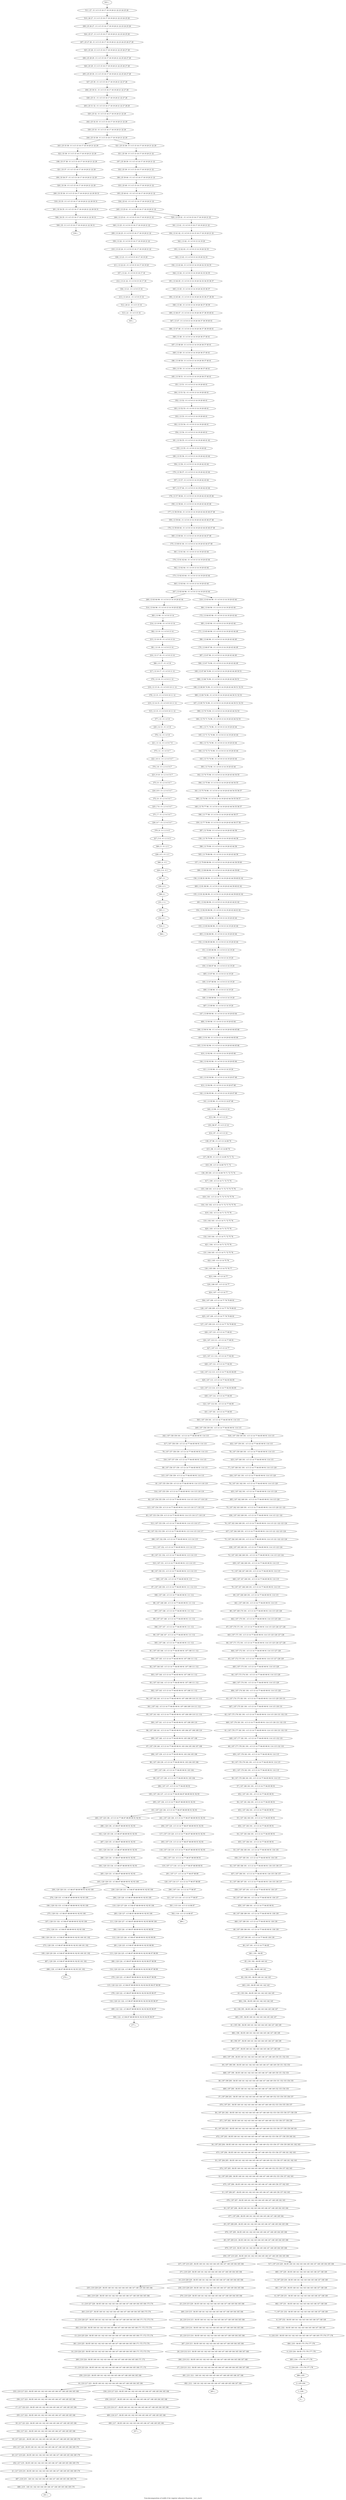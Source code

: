 digraph G {
graph [label="Tree-decomposition of width 4 for register allocator (function _test_start)"]
0[label="0 | : "];
1[label="1 | 236 : "];
2[label="2 | 235 236 : "];
3[label="3 | 234 235 : 175 176 177 178 "];
4[label="4 | 233 234 : 84 85 175 176 177 178 "];
5[label="5 | 232 233 : 84 85 140 141 142 143 144 145 146 147 148 149 175 176 177 178 "];
6[label="6 | 197 232 : 84 85 140 141 142 143 144 145 146 147 148 149 "];
7[label="7 | 197 231 232 : 84 85 140 141 142 143 144 145 146 147 148 149 "];
8[label="8 | 197 230 231 : 84 85 140 141 142 143 144 145 146 147 148 149 "];
9[label="9 | 197 229 230 : 84 85 140 141 142 143 144 145 146 147 148 149 "];
10[label="10 | 210 228 229 : 84 85 140 141 142 143 144 145 146 147 148 149 164 165 166 "];
11[label="11 | 210 227 228 : 84 85 140 141 142 143 144 145 146 147 148 149 164 165 166 173 174 "];
12[label="12 | 210 226 227 : 84 85 140 141 142 143 144 145 146 147 148 149 164 165 166 171 172 173 174 "];
13[label="13 | 210 225 226 : 84 85 140 141 142 143 144 145 146 147 148 149 164 165 166 171 172 173 174 "];
14[label="14 | 210 224 225 : 84 85 140 141 142 143 144 145 146 147 148 149 164 165 166 171 172 173 174 "];
15[label="15 | 210 223 224 : 84 85 140 141 142 143 144 145 146 147 148 149 164 165 166 171 172 "];
16[label="16 | 210 217 223 : 84 85 140 141 142 143 144 145 146 147 148 149 164 165 166 "];
17[label="17 | 217 222 223 : 84 85 140 141 142 143 144 145 146 147 148 149 165 166 "];
18[label="18 | 217 221 222 : 84 85 140 141 142 143 144 145 146 147 148 149 165 166 "];
19[label="19 | 217 220 221 : 84 85 140 141 142 143 144 145 146 147 148 149 165 166 169 170 "];
20[label="20 | 217 219 220 : 84 85 140 141 142 143 144 145 146 147 148 149 165 166 169 170 "];
21[label="21 | 217 218 219 : 84 85 140 141 142 143 144 145 146 147 148 149 165 166 169 170 "];
22[label="22 | 210 216 217 : 84 85 140 141 142 143 144 145 146 147 148 149 164 165 166 "];
23[label="23 | 210 215 229 : 84 85 140 141 142 143 144 145 146 147 148 149 164 165 166 "];
24[label="24 | 210 214 215 : 84 85 140 141 142 143 144 145 146 147 148 149 164 165 166 "];
25[label="25 | 210 213 214 : 84 85 140 141 142 143 144 145 146 147 148 149 164 165 166 "];
26[label="26 | 210 212 213 : 84 85 140 141 142 143 144 145 146 147 148 149 164 165 166 167 168 "];
27[label="27 | 210 211 212 : 84 85 140 141 142 143 144 145 146 147 148 149 164 165 166 167 168 "];
28[label="28 | 197 209 210 : 84 85 140 141 142 143 144 145 146 147 148 149 164 165 166 "];
29[label="29 | 197 208 209 : 84 85 140 141 142 143 144 145 146 147 148 149 164 165 166 "];
30[label="30 | 197 207 208 : 84 85 140 141 142 143 144 145 146 147 148 149 162 163 164 "];
31[label="31 | 197 206 207 : 84 85 140 141 142 143 144 145 146 147 148 149 156 157 162 163 "];
32[label="32 | 197 205 206 : 84 85 140 141 142 143 144 145 146 147 148 149 152 153 156 157 162 163 "];
33[label="33 | 197 204 205 : 84 85 140 141 142 143 144 145 146 147 148 149 152 153 156 157 160 161 162 163 "];
34[label="34 | 197 203 204 : 84 85 140 141 142 143 144 145 146 147 148 149 152 153 156 157 158 159 160 161 162 163 "];
35[label="35 | 197 202 203 : 84 85 140 141 142 143 144 145 146 147 148 149 152 153 156 157 158 159 160 161 "];
36[label="36 | 197 201 202 : 84 85 140 141 142 143 144 145 146 147 148 149 152 153 154 155 156 157 158 159 "];
37[label="37 | 197 200 201 : 84 85 140 141 142 143 144 145 146 147 148 149 152 153 154 155 156 157 "];
38[label="38 | 197 199 200 : 84 85 140 141 142 143 144 145 146 147 148 149 150 151 152 153 154 155 "];
39[label="39 | 197 198 199 : 84 85 140 141 142 143 144 145 146 147 148 149 150 151 152 153 "];
40[label="40 | 196 197 : 84 85 140 141 142 143 144 145 146 147 148 149 "];
41[label="41 | 195 196 : 84 85 140 141 142 143 144 145 146 147 148 149 "];
42[label="42 | 194 195 : 84 85 140 141 142 143 144 145 146 147 "];
43[label="43 | 193 194 : 84 85 140 141 142 143 144 145 "];
44[label="44 | 192 193 : 84 85 140 141 142 143 "];
45[label="45 | 191 192 : 84 85 140 141 "];
46[label="46 | 107 191 : 4 5 13 14 77 84 85 "];
47[label="47 | 107 190 191 : 4 5 13 14 77 84 85 138 139 "];
48[label="48 | 107 189 190 191 : 4 5 13 14 77 84 85 90 91 138 139 "];
49[label="49 | 107 188 189 191 : 4 5 13 14 77 84 85 90 91 138 139 "];
50[label="50 | 107 187 188 191 : 4 5 13 14 77 84 85 90 91 136 137 "];
51[label="51 | 107 186 187 191 : 4 5 13 14 77 84 85 90 91 134 135 136 137 "];
52[label="52 | 107 185 186 191 : 4 5 13 14 77 84 85 90 91 134 135 136 137 "];
53[label="53 | 107 184 185 191 : 4 5 13 14 77 84 85 90 91 134 135 "];
54[label="54 | 107 183 184 191 : 4 5 13 14 77 84 85 90 91 "];
55[label="55 | 107 182 183 191 : 4 5 13 14 77 84 85 90 91 "];
56[label="56 | 107 181 182 191 : 4 5 13 14 77 84 85 90 91 "];
57[label="57 | 107 180 181 191 : 4 5 13 14 77 84 85 90 91 "];
58[label="58 | 107 179 180 181 191 : 4 5 13 14 77 84 85 90 91 114 115 "];
59[label="59 | 107 178 179 181 191 : 4 5 13 14 77 84 85 90 91 114 115 "];
60[label="60 | 107 177 178 181 191 : 4 5 13 14 77 84 85 90 91 114 115 132 133 "];
61[label="61 | 107 176 177 181 191 : 4 5 13 14 77 84 85 90 91 114 115 130 131 132 133 "];
62[label="62 | 107 175 176 181 191 : 4 5 13 14 77 84 85 90 91 114 115 130 131 132 133 "];
63[label="63 | 107 174 175 181 191 : 4 5 13 14 77 84 85 90 91 114 115 129 130 131 "];
64[label="64 | 107 173 174 191 : 4 5 13 14 77 84 85 90 91 114 115 129 "];
65[label="65 | 107 172 173 191 : 4 5 13 14 77 84 85 90 91 114 115 127 128 129 "];
66[label="66 | 107 171 172 191 : 4 5 13 14 77 84 85 90 91 114 115 125 126 127 128 "];
67[label="67 | 107 170 171 191 : 4 5 13 14 77 84 85 90 91 114 115 125 126 127 128 "];
68[label="68 | 107 169 170 191 : 4 5 13 14 77 84 85 90 91 114 115 125 126 "];
69[label="69 | 107 168 169 191 : 4 5 13 14 77 84 85 90 91 114 115 "];
70[label="70 | 107 167 168 169 191 : 4 5 13 14 77 84 85 90 91 114 115 "];
71[label="71 | 107 166 167 169 191 : 4 5 13 14 77 84 85 90 91 114 115 "];
72[label="72 | 107 165 166 169 191 : 4 5 13 14 77 84 85 90 91 114 115 123 124 "];
73[label="73 | 107 164 165 169 191 : 4 5 13 14 77 84 85 90 91 114 115 121 122 123 124 "];
74[label="74 | 107 163 164 169 191 : 4 5 13 14 77 84 85 90 91 114 115 121 122 123 124 "];
75[label="75 | 107 162 163 169 191 : 4 5 13 14 77 84 85 90 91 114 115 120 121 122 "];
76[label="76 | 107 161 162 191 : 4 5 13 14 77 84 85 90 91 114 115 120 "];
77[label="77 | 107 160 161 191 : 4 5 13 14 77 84 85 90 91 114 115 120 "];
78[label="78 | 107 159 160 191 : 4 5 13 14 77 84 85 90 91 114 115 "];
79[label="79 | 107 157 158 159 : 4 5 13 14 77 84 85 90 91 114 115 "];
80[label="80 | 107 156 157 159 : 4 5 13 14 77 84 85 90 91 114 115 "];
81[label="81 | 107 155 156 159 : 4 5 13 14 77 84 85 90 91 114 115 118 119 "];
82[label="82 | 107 154 155 159 : 4 5 13 14 77 84 85 90 91 114 115 116 117 118 119 "];
83[label="83 | 107 153 154 159 : 4 5 13 14 77 84 85 90 91 114 115 116 117 118 119 "];
84[label="84 | 107 152 153 159 : 4 5 13 14 77 84 85 90 91 113 114 115 116 117 "];
85[label="85 | 107 151 152 : 4 5 13 14 77 84 85 90 91 113 114 115 "];
86[label="86 | 107 150 151 : 4 5 13 14 77 84 85 90 91 113 114 115 "];
87[label="87 | 107 149 150 : 4 5 13 14 77 84 85 90 91 111 112 113 "];
88[label="88 | 107 148 149 : 4 5 13 14 77 84 85 90 91 111 112 "];
89[label="89 | 107 147 148 : 4 5 13 14 77 84 85 90 91 111 112 "];
90[label="90 | 107 146 147 : 4 5 13 14 77 84 85 90 91 111 112 "];
91[label="91 | 107 145 146 : 4 5 13 14 77 84 85 90 91 107 108 111 112 "];
92[label="92 | 107 144 145 : 4 5 13 14 77 84 85 90 91 107 108 111 112 "];
93[label="93 | 107 143 144 : 4 5 13 14 77 84 85 90 91 107 108 111 112 "];
94[label="94 | 107 142 143 : 4 5 13 14 77 84 85 90 91 107 108 109 110 111 112 "];
95[label="95 | 107 141 142 : 4 5 13 14 77 84 85 90 91 107 108 109 110 111 112 "];
96[label="96 | 107 140 141 : 4 5 13 14 77 84 85 90 91 105 106 107 108 109 110 "];
97[label="97 | 107 139 140 : 4 5 13 14 77 84 85 90 91 103 104 105 106 107 108 "];
98[label="98 | 107 138 139 : 4 5 13 14 77 84 85 90 91 103 104 105 106 "];
99[label="99 | 107 137 138 : 4 5 13 14 77 84 85 90 91 103 104 "];
100[label="100 | 107 136 137 : 4 5 13 14 77 84 85 86 87 88 89 90 91 92 93 "];
101[label="101 | 107 120 136 : 4 5 13 14 77 86 87 88 89 90 91 92 93 "];
102[label="102 | 120 135 136 : 4 5 86 87 88 89 90 91 92 93 "];
103[label="103 | 120 134 135 : 4 5 86 87 88 89 90 91 92 93 "];
104[label="104 | 120 133 134 : 4 5 86 87 88 89 90 91 92 93 "];
105[label="105 | 120 128 133 : 4 5 86 87 88 89 90 91 92 93 100 "];
106[label="106 | 128 132 133 : 4 5 86 87 88 89 90 91 92 93 100 "];
107[label="107 | 128 131 132 : 4 5 86 87 88 89 90 91 92 93 100 "];
108[label="108 | 128 130 131 : 4 5 86 87 88 89 90 91 92 93 100 101 102 "];
109[label="109 | 128 129 130 : 4 5 86 87 88 89 90 91 92 93 100 101 102 "];
110[label="110 | 120 127 128 : 4 5 86 87 88 89 90 91 92 93 100 "];
111[label="111 | 120 126 127 : 4 5 86 87 88 89 90 91 92 93 98 99 100 "];
112[label="112 | 120 125 126 : 4 5 86 87 88 89 90 91 92 93 98 99 "];
113[label="113 | 120 124 125 : 4 5 86 87 88 89 90 91 92 93 96 97 98 99 "];
114[label="114 | 120 123 124 : 4 5 86 87 88 89 90 91 92 93 96 97 98 99 "];
115[label="115 | 120 122 123 : 4 5 86 87 88 89 90 91 92 93 94 95 96 97 98 99 "];
116[label="116 | 120 121 122 : 4 5 86 87 88 89 90 91 92 93 94 95 96 97 "];
117[label="117 | 107 119 120 : 4 5 13 14 77 86 87 88 89 90 91 92 93 "];
118[label="118 | 107 118 119 : 4 5 13 14 77 86 87 88 89 90 91 92 93 "];
119[label="119 | 107 117 118 : 4 5 13 14 77 86 87 88 89 90 91 "];
120[label="120 | 107 116 117 : 4 5 13 14 77 86 87 88 89 "];
121[label="121 | 107 115 116 : 4 5 13 14 77 86 87 "];
122[label="122 | 107 114 191 : 4 5 13 14 77 84 85 "];
123[label="123 | 107 113 114 : 4 5 13 14 77 82 83 84 85 "];
124[label="124 | 107 112 113 : 4 5 13 14 77 82 83 84 85 "];
125[label="125 | 107 111 112 : 4 5 13 14 77 82 83 "];
126[label="126 | 107 110 111 : 4 5 13 14 77 80 81 "];
127[label="127 | 107 109 110 : 4 5 13 14 77 78 79 80 81 "];
128[label="128 | 107 108 109 : 4 5 13 14 77 78 79 80 81 "];
129[label="129 | 106 107 : 4 5 13 14 77 "];
130[label="130 | 105 106 : 4 5 13 14 75 76 77 "];
131[label="131 | 104 105 : 4 5 13 14 71 72 75 76 "];
132[label="132 | 103 104 : 4 5 13 14 71 72 75 76 "];
133[label="133 | 102 103 : 4 5 13 14 71 72 75 76 "];
134[label="134 | 101 102 : 4 5 13 14 71 72 73 74 75 76 "];
135[label="135 | 100 101 : 4 5 13 14 71 72 73 74 75 76 "];
136[label="136 | 99 100 : 4 5 13 14 69 70 71 72 73 74 "];
137[label="137 | 98 99 : 0 1 4 5 13 14 69 70 71 72 "];
138[label="138 | 97 98 : 0 1 4 5 13 14 69 70 "];
139[label="139 | 96 97 : 0 1 4 5 13 14 "];
140[label="140 | 13 96 : 0 1 4 5 8 13 14 "];
141[label="141 | 13 95 96 : 0 1 4 5 8 13 14 67 68 "];
142[label="142 | 13 94 95 96 : 0 1 4 5 8 13 14 19 20 67 68 "];
143[label="143 | 13 93 94 96 : 0 1 4 5 8 13 14 19 20 67 68 "];
144[label="144 | 13 92 93 96 : 0 1 4 5 8 13 14 19 20 65 66 "];
145[label="145 | 13 91 92 96 : 0 1 4 5 8 13 14 19 20 63 64 65 66 "];
146[label="146 | 13 90 91 96 : 0 1 4 5 8 13 14 19 20 63 64 65 66 "];
147[label="147 | 13 89 90 96 : 0 1 4 5 8 13 14 19 20 63 64 "];
148[label="148 | 13 88 89 96 : 0 1 4 5 8 13 14 19 20 "];
149[label="149 | 13 87 88 96 : 0 1 4 5 8 13 14 19 20 "];
150[label="150 | 13 86 87 96 : 0 1 4 5 8 13 14 19 20 "];
151[label="151 | 13 85 86 96 : 0 1 4 5 8 13 14 19 20 "];
152[label="152 | 13 84 85 86 96 : 0 1 4 5 8 13 14 19 20 43 44 "];
153[label="153 | 13 83 84 86 96 : 0 1 4 5 8 13 14 19 20 43 44 "];
154[label="154 | 13 82 83 86 96 : 0 1 4 5 8 13 14 19 20 43 44 61 62 "];
155[label="155 | 13 81 82 86 96 : 0 1 4 5 8 13 14 19 20 43 44 59 60 61 62 "];
156[label="156 | 13 80 81 86 96 : 0 1 4 5 8 13 14 19 20 43 44 59 60 61 62 "];
157[label="157 | 13 79 80 86 96 : 0 1 4 5 8 13 14 19 20 43 44 58 59 60 "];
158[label="158 | 13 78 79 96 : 0 1 4 5 8 13 14 19 20 43 44 58 "];
159[label="159 | 13 77 78 96 : 0 1 4 5 8 13 14 19 20 43 44 56 57 58 "];
160[label="160 | 13 76 77 96 : 0 1 4 5 8 13 14 19 20 43 44 54 55 56 57 "];
161[label="161 | 13 75 76 96 : 0 1 4 5 8 13 14 19 20 43 44 54 55 56 57 "];
162[label="162 | 13 74 75 96 : 0 1 4 5 8 13 14 19 20 43 44 54 55 "];
163[label="163 | 13 73 74 96 : 0 1 4 5 8 13 14 19 20 43 44 "];
164[label="164 | 13 72 73 74 96 : 0 1 4 5 8 13 14 19 20 43 44 "];
165[label="165 | 13 71 72 74 96 : 0 1 4 5 8 13 14 19 20 43 44 "];
166[label="166 | 13 70 71 74 96 : 0 1 4 5 8 13 14 19 20 43 44 52 53 "];
167[label="167 | 13 69 70 74 96 : 0 1 4 5 8 13 14 19 20 43 44 50 51 52 53 "];
168[label="168 | 13 68 69 74 96 : 0 1 4 5 8 13 14 19 20 43 44 50 51 52 53 "];
169[label="169 | 13 67 68 74 96 : 0 1 4 5 8 13 14 19 20 43 44 49 50 51 "];
170[label="170 | 13 66 67 96 : 0 1 4 5 8 13 14 19 20 43 44 49 "];
171[label="171 | 13 65 66 96 : 0 1 4 5 8 13 14 19 20 43 44 49 "];
172[label="172 | 13 64 65 96 : 0 1 4 5 8 13 14 19 20 43 44 "];
173[label="173 | 13 62 63 64 : 0 1 4 5 8 13 14 19 20 43 44 "];
174[label="174 | 13 61 62 64 : 0 1 4 5 8 13 14 19 20 43 44 "];
175[label="175 | 13 60 61 64 : 0 1 4 5 8 13 14 19 20 43 44 47 48 "];
176[label="176 | 13 59 60 64 : 0 1 4 5 8 13 14 19 20 43 44 45 46 47 48 "];
177[label="177 | 13 58 59 64 : 0 1 4 5 8 13 14 19 20 43 44 45 46 47 48 "];
178[label="178 | 13 57 58 64 : 0 1 4 5 8 13 14 19 20 42 43 44 45 46 "];
179[label="179 | 13 56 57 : 0 1 4 5 8 13 14 19 20 42 43 44 "];
180[label="180 | 13 55 56 : 0 1 4 5 8 13 14 19 20 42 43 44 "];
181[label="181 | 13 54 55 : 0 1 4 5 8 13 14 19 20 40 41 42 "];
182[label="182 | 13 53 54 : 0 1 4 5 8 13 14 19 20 40 41 "];
183[label="183 | 13 52 53 : 0 1 4 5 8 13 14 19 20 40 41 "];
184[label="184 | 13 51 52 : 0 1 4 5 8 13 14 19 20 40 41 "];
185[label="185 | 13 50 51 : 0 1 4 5 8 13 14 19 20 36 37 40 41 "];
186[label="186 | 13 49 50 : 0 1 4 5 8 13 14 19 20 36 37 40 41 "];
187[label="187 | 13 48 49 : 0 1 4 5 8 13 14 19 20 36 37 40 41 "];
188[label="188 | 13 47 48 : 0 1 4 5 8 13 14 19 20 36 37 38 39 40 41 "];
189[label="189 | 13 46 47 : 0 1 4 5 8 13 14 19 20 36 37 38 39 40 41 "];
190[label="190 | 13 45 46 : 0 1 4 5 8 13 14 19 20 34 35 36 37 38 39 "];
191[label="191 | 13 44 45 : 0 1 4 5 8 13 14 19 20 32 33 34 35 36 37 "];
192[label="192 | 13 43 44 : 0 1 4 5 8 13 14 19 20 32 33 34 35 "];
193[label="193 | 13 42 43 : 0 1 4 5 8 13 14 19 20 32 33 "];
194[label="194 | 13 41 42 : 0 1 4 5 8 13 14 15 16 17 18 19 20 21 22 "];
195[label="195 | 25 40 41 : 0 1 4 5 15 16 17 18 19 20 21 22 "];
196[label="196 | 25 39 40 : 0 1 4 5 15 16 17 18 19 20 21 22 "];
197[label="197 | 25 38 39 : 0 1 4 5 15 16 17 18 19 20 21 22 "];
198[label="198 | 33 37 38 : 0 1 4 5 15 16 17 18 19 20 21 22 29 "];
199[label="199 | 33 36 37 : 0 1 4 5 15 16 17 18 19 20 21 22 29 "];
200[label="200 | 33 35 36 : 0 1 4 5 15 16 17 18 19 20 21 22 29 30 31 "];
201[label="201 | 33 34 35 : 0 1 4 5 15 16 17 18 19 20 21 22 29 30 31 "];
202[label="202 | 25 32 33 : 0 1 4 5 15 16 17 18 19 20 21 22 29 "];
203[label="203 | 25 31 32 : 0 1 4 5 15 16 17 18 19 20 21 22 27 28 29 "];
204[label="204 | 25 30 31 : 0 1 4 5 15 16 17 18 19 20 21 22 27 28 "];
205[label="205 | 25 29 30 : 0 1 4 5 15 16 17 18 19 20 21 22 25 26 27 28 "];
206[label="206 | 25 28 29 : 0 1 4 5 15 16 17 18 19 20 21 22 25 26 27 28 "];
207[label="207 | 25 27 28 : 0 1 4 5 15 16 17 18 19 20 21 22 23 24 25 26 27 28 "];
208[label="208 | 25 26 27 : 0 1 4 5 15 16 17 18 19 20 21 22 23 24 25 26 "];
209[label="209 | 13 24 25 : 0 1 4 5 8 15 16 17 18 19 20 21 22 "];
210[label="210 | 13 23 24 : 0 1 4 5 8 15 16 17 18 19 20 21 22 "];
211[label="211 | 13 22 23 : 0 1 4 5 8 15 16 17 18 19 20 "];
212[label="212 | 13 21 22 : 0 1 4 5 8 15 16 17 18 "];
213[label="213 | 13 20 21 : 0 1 4 5 8 15 16 "];
214[label="214 | 13 19 96 : 0 1 4 5 8 13 14 "];
215[label="215 | 13 18 19 : 0 1 4 5 8 13 14 "];
216[label="216 | 13 17 18 : 0 1 4 5 8 13 14 "];
217[label="217 | 13 16 17 : 0 1 4 5 8 11 12 "];
218[label="218 | 13 15 16 : 0 1 4 5 8 9 10 11 12 "];
219[label="219 | 13 14 15 : 0 1 4 5 8 9 10 11 12 "];
220[label="220 | 12 13 : 0 1 4 5 8 "];
221[label="221 | 11 12 : 0 1 4 5 6 7 8 "];
222[label="222 | 10 11 : 0 1 2 3 4 5 6 7 "];
223[label="223 | 9 10 : 0 1 2 3 4 5 6 7 "];
224[label="224 | 8 9 : 0 1 2 3 4 5 6 7 "];
225[label="225 | 7 8 : 0 1 2 3 4 5 6 7 "];
226[label="226 | 6 7 : 0 1 2 3 4 5 6 7 "];
227[label="227 | 5 6 : 0 1 2 3 4 5 "];
228[label="228 | 4 5 : 0 1 2 3 "];
229[label="229 | 3 4 : 0 1 "];
230[label="230 | 2 3 : "];
231[label="231 | 1 2 : "];
232[label="232 | 0 1 : "];
233[label="233 | 210 217 223 : 84 85 140 141 142 143 144 145 146 147 148 149 164 165 166 "];
234[label="234 | 210 217 223 : 84 85 140 141 142 143 144 145 146 147 148 149 164 165 166 "];
235[label="235 | 210 228 229 : 84 85 140 141 142 143 144 145 146 147 148 149 164 165 166 "];
236[label="236 | 210 228 229 : 84 85 140 141 142 143 144 145 146 147 148 149 164 165 166 "];
237[label="237 | 197 210 229 : 84 85 140 141 142 143 144 145 146 147 148 149 164 165 166 "];
238[label="238 | 120 128 133 : 4 5 86 87 88 89 90 91 92 93 100 "];
239[label="239 | 120 128 133 : 4 5 86 87 88 89 90 91 92 93 100 "];
240[label="240 | 107 120 136 : 4 5 13 14 77 86 87 88 89 90 91 92 93 "];
241[label="241 | 107 120 136 : 4 5 13 14 77 86 87 88 89 90 91 92 93 "];
242[label="242 | 107 158 159 191 : 4 5 13 14 77 84 85 90 91 114 115 "];
243[label="243 | 25 33 38 : 0 1 4 5 15 16 17 18 19 20 21 22 29 "];
244[label="244 | 25 33 38 : 0 1 4 5 15 16 17 18 19 20 21 22 29 "];
245[label="245 | 13 25 41 : 0 1 4 5 8 15 16 17 18 19 20 21 22 "];
246[label="246 | 13 25 41 : 0 1 4 5 8 15 16 17 18 19 20 21 22 "];
247[label="247 | 13 63 64 96 : 0 1 4 5 8 13 14 19 20 43 44 "];
248[label="248 | 13 63 64 96 : 0 1 4 5 8 13 14 19 20 43 44 "];
249[label="249 | 107 158 159 191 : 4 5 13 14 77 84 85 90 91 114 115 "];
250[label="250 | 197 210 229 : 84 85 140 141 142 143 144 145 146 147 148 149 164 165 166 "];
251[label="251 | : "];
252[label="252 | 217 219 : 84 85 140 141 142 143 144 145 146 147 148 149 165 166 169 170 "];
253[label="253 | 217 220 : 84 85 140 141 142 143 144 145 146 147 148 149 165 166 169 170 "];
254[label="254 | 217 221 : 84 85 140 141 142 143 144 145 146 147 148 149 165 166 "];
255[label="255 | 217 222 : 84 85 140 141 142 143 144 145 146 147 148 149 165 166 "];
256[label="256 | 217 223 : 84 85 140 141 142 143 144 145 146 147 148 149 165 166 "];
257[label="257 | : "];
258[label="258 | 210 217 : 84 85 140 141 142 143 144 145 146 147 148 149 164 165 166 "];
259[label="259 | 210 223 : 84 85 140 141 142 143 144 145 146 147 148 149 164 165 166 "];
260[label="260 | 210 224 : 84 85 140 141 142 143 144 145 146 147 148 149 164 165 166 171 172 "];
261[label="261 | 210 225 : 84 85 140 141 142 143 144 145 146 147 148 149 164 165 166 171 172 173 174 "];
262[label="262 | 210 226 : 84 85 140 141 142 143 144 145 146 147 148 149 164 165 166 171 172 173 174 "];
263[label="263 | 210 227 : 84 85 140 141 142 143 144 145 146 147 148 149 164 165 166 173 174 "];
264[label="264 | 210 228 : 84 85 140 141 142 143 144 145 146 147 148 149 164 165 166 "];
265[label="265 | : "];
266[label="266 | 210 212 : 84 85 140 141 142 143 144 145 146 147 148 149 164 165 166 167 168 "];
267[label="267 | 210 213 : 84 85 140 141 142 143 144 145 146 147 148 149 164 165 166 "];
268[label="268 | 210 214 : 84 85 140 141 142 143 144 145 146 147 148 149 164 165 166 "];
269[label="269 | 210 215 : 84 85 140 141 142 143 144 145 146 147 148 149 164 165 166 "];
270[label="270 | 210 229 : 84 85 140 141 142 143 144 145 146 147 148 149 164 165 166 "];
271[label="271 | 210 229 : 84 85 140 141 142 143 144 145 146 147 148 149 164 165 166 "];
272[label="272 | : "];
273[label="273 | 128 130 : 4 5 86 87 88 89 90 91 92 93 100 101 102 "];
274[label="274 | 128 131 : 4 5 86 87 88 89 90 91 92 93 100 "];
275[label="275 | 128 132 : 4 5 86 87 88 89 90 91 92 93 100 "];
276[label="276 | 128 133 : 4 5 86 87 88 89 90 91 92 93 100 "];
277[label="277 | : "];
278[label="278 | 120 122 : 4 5 86 87 88 89 90 91 92 93 94 95 96 97 "];
279[label="279 | 120 123 : 4 5 86 87 88 89 90 91 92 93 96 97 98 99 "];
280[label="280 | 120 124 : 4 5 86 87 88 89 90 91 92 93 96 97 98 99 "];
281[label="281 | 120 125 : 4 5 86 87 88 89 90 91 92 93 98 99 "];
282[label="282 | 120 126 : 4 5 86 87 88 89 90 91 92 93 98 99 "];
283[label="283 | 120 127 : 4 5 86 87 88 89 90 91 92 93 100 "];
284[label="284 | 120 128 : 4 5 86 87 88 89 90 91 92 93 100 "];
285[label="285 | 120 133 : 4 5 86 87 88 89 90 91 92 93 "];
286[label="286 | 120 134 : 4 5 86 87 88 89 90 91 92 93 "];
287[label="287 | 120 135 : 4 5 86 87 88 89 90 91 92 93 "];
288[label="288 | 120 136 : 4 5 86 87 88 89 90 91 92 93 "];
289[label="289 | : "];
290[label="290 | 107 116 : 4 5 13 14 77 86 87 "];
291[label="291 | 107 117 : 4 5 13 14 77 86 87 88 89 "];
292[label="292 | 107 118 : 4 5 13 14 77 86 87 88 89 90 91 "];
293[label="293 | 107 119 : 4 5 13 14 77 86 87 88 89 90 91 92 93 "];
294[label="294 | 107 120 : 4 5 13 14 77 86 87 88 89 90 91 92 93 "];
295[label="295 | 107 136 : 4 5 13 14 77 86 87 88 89 90 91 92 93 "];
296[label="296 | 107 137 : 4 5 13 14 77 84 85 90 91 "];
297[label="297 | 107 138 : 4 5 13 14 77 84 85 90 91 103 104 "];
298[label="298 | 107 139 : 4 5 13 14 77 84 85 90 91 103 104 105 106 "];
299[label="299 | 107 140 : 4 5 13 14 77 84 85 90 91 105 106 107 108 "];
300[label="300 | 107 141 : 4 5 13 14 77 84 85 90 91 107 108 109 110 "];
301[label="301 | 107 142 : 4 5 13 14 77 84 85 90 91 107 108 109 110 111 112 "];
302[label="302 | 107 143 : 4 5 13 14 77 84 85 90 91 107 108 111 112 "];
303[label="303 | 107 144 : 4 5 13 14 77 84 85 90 91 107 108 111 112 "];
304[label="304 | 107 145 : 4 5 13 14 77 84 85 90 91 107 108 111 112 "];
305[label="305 | 107 146 : 4 5 13 14 77 84 85 90 91 111 112 "];
306[label="306 | 107 147 : 4 5 13 14 77 84 85 90 91 111 112 "];
307[label="307 | 107 148 : 4 5 13 14 77 84 85 90 91 111 112 "];
308[label="308 | 107 149 : 4 5 13 14 77 84 85 90 91 111 112 "];
309[label="309 | 107 150 : 4 5 13 14 77 84 85 90 91 113 "];
310[label="310 | 107 151 : 4 5 13 14 77 84 85 90 91 113 114 115 "];
311[label="311 | 107 152 : 4 5 13 14 77 84 85 90 91 113 114 115 "];
312[label="312 | 107 153 159 : 4 5 13 14 77 84 85 90 91 114 115 116 117 "];
313[label="313 | 107 154 159 : 4 5 13 14 77 84 85 90 91 114 115 116 117 118 119 "];
314[label="314 | 107 155 159 : 4 5 13 14 77 84 85 90 91 114 115 118 119 "];
315[label="315 | 107 156 159 : 4 5 13 14 77 84 85 90 91 114 115 "];
316[label="316 | 107 157 159 : 4 5 13 14 77 84 85 90 91 114 115 "];
317[label="317 | 107 158 159 : 4 5 13 14 77 84 85 90 91 114 115 "];
318[label="318 | : "];
319[label="319 | 33 35 : 0 1 4 5 15 16 17 18 19 20 21 22 29 30 31 "];
320[label="320 | 33 36 : 0 1 4 5 15 16 17 18 19 20 21 22 29 "];
321[label="321 | 33 37 : 0 1 4 5 15 16 17 18 19 20 21 22 29 "];
322[label="322 | 33 38 : 0 1 4 5 15 16 17 18 19 20 21 22 29 "];
323[label="323 | : "];
324[label="324 | 25 27 : 0 1 4 5 15 16 17 18 19 20 21 22 23 24 25 26 "];
325[label="325 | 25 28 : 0 1 4 5 15 16 17 18 19 20 21 22 25 26 27 28 "];
326[label="326 | 25 29 : 0 1 4 5 15 16 17 18 19 20 21 22 25 26 27 28 "];
327[label="327 | 25 30 : 0 1 4 5 15 16 17 18 19 20 21 22 27 28 "];
328[label="328 | 25 31 : 0 1 4 5 15 16 17 18 19 20 21 22 27 28 "];
329[label="329 | 25 32 : 0 1 4 5 15 16 17 18 19 20 21 22 29 "];
330[label="330 | 25 33 : 0 1 4 5 15 16 17 18 19 20 21 22 29 "];
331[label="331 | 25 38 : 0 1 4 5 15 16 17 18 19 20 21 22 "];
332[label="332 | 25 39 : 0 1 4 5 15 16 17 18 19 20 21 22 "];
333[label="333 | 25 40 : 0 1 4 5 15 16 17 18 19 20 21 22 "];
334[label="334 | 25 41 : 0 1 4 5 15 16 17 18 19 20 21 22 "];
335[label="335 | : "];
336[label="336 | 13 21 : 0 1 4 5 8 15 16 "];
337[label="337 | 13 22 : 0 1 4 5 8 15 16 17 18 "];
338[label="338 | 13 23 : 0 1 4 5 8 15 16 17 18 19 20 "];
339[label="339 | 13 24 : 0 1 4 5 8 15 16 17 18 19 20 21 22 "];
340[label="340 | 13 25 : 0 1 4 5 8 15 16 17 18 19 20 21 22 "];
341[label="341 | 13 41 : 0 1 4 5 8 15 16 17 18 19 20 21 22 "];
342[label="342 | 13 42 : 0 1 4 5 8 13 14 19 20 "];
343[label="343 | 13 43 : 0 1 4 5 8 13 14 19 20 32 33 "];
344[label="344 | 13 44 : 0 1 4 5 8 13 14 19 20 32 33 34 35 "];
345[label="345 | 13 45 : 0 1 4 5 8 13 14 19 20 34 35 36 37 "];
346[label="346 | 13 46 : 0 1 4 5 8 13 14 19 20 36 37 38 39 "];
347[label="347 | 13 47 : 0 1 4 5 8 13 14 19 20 36 37 38 39 40 41 "];
348[label="348 | 13 48 : 0 1 4 5 8 13 14 19 20 36 37 40 41 "];
349[label="349 | 13 49 : 0 1 4 5 8 13 14 19 20 36 37 40 41 "];
350[label="350 | 13 50 : 0 1 4 5 8 13 14 19 20 36 37 40 41 "];
351[label="351 | 13 51 : 0 1 4 5 8 13 14 19 20 40 41 "];
352[label="352 | 13 52 : 0 1 4 5 8 13 14 19 20 40 41 "];
353[label="353 | 13 53 : 0 1 4 5 8 13 14 19 20 40 41 "];
354[label="354 | 13 54 : 0 1 4 5 8 13 14 19 20 40 41 "];
355[label="355 | 13 55 : 0 1 4 5 8 13 14 19 20 42 "];
356[label="356 | 13 56 : 0 1 4 5 8 13 14 19 20 42 43 44 "];
357[label="357 | 13 57 : 0 1 4 5 8 13 14 19 20 42 43 44 "];
358[label="358 | 13 58 64 : 0 1 4 5 8 13 14 19 20 43 44 45 46 "];
359[label="359 | 13 59 64 : 0 1 4 5 8 13 14 19 20 43 44 45 46 47 48 "];
360[label="360 | 13 60 64 : 0 1 4 5 8 13 14 19 20 43 44 47 48 "];
361[label="361 | 13 61 64 : 0 1 4 5 8 13 14 19 20 43 44 "];
362[label="362 | 13 62 64 : 0 1 4 5 8 13 14 19 20 43 44 "];
363[label="363 | 13 63 64 : 0 1 4 5 8 13 14 19 20 43 44 "];
364[label="364 | : "];
365[label="365 | 1 : "];
366[label="366 | 2 : "];
367[label="367 | 3 : "];
368[label="368 | 4 : 0 1 "];
369[label="369 | 5 : 0 1 2 3 "];
370[label="370 | 6 : 0 1 2 3 4 5 "];
371[label="371 | 7 : 0 1 2 3 4 5 6 7 "];
372[label="372 | 8 : 0 1 2 3 4 5 6 7 "];
373[label="373 | 9 : 0 1 2 3 4 5 6 7 "];
374[label="374 | 10 : 0 1 2 3 4 5 6 7 "];
375[label="375 | 11 : 0 1 4 5 6 7 "];
376[label="376 | 12 : 0 1 4 5 8 "];
377[label="377 | 13 : 0 1 4 5 8 "];
378[label="378 | 13 15 : 0 1 4 5 8 9 10 11 12 "];
379[label="379 | 13 16 : 0 1 4 5 8 11 12 "];
380[label="380 | 13 17 : 0 1 4 5 8 "];
381[label="381 | 13 18 : 0 1 4 5 8 13 14 "];
382[label="382 | 13 19 : 0 1 4 5 8 13 14 "];
383[label="383 | 13 96 : 0 1 4 5 8 13 14 "];
384[label="384 | 13 64 96 : 0 1 4 5 8 13 14 19 20 43 44 "];
385[label="385 | 13 65 96 : 0 1 4 5 8 13 14 19 20 43 44 "];
386[label="386 | 13 66 96 : 0 1 4 5 8 13 14 19 20 43 44 49 "];
387[label="387 | 13 67 96 : 0 1 4 5 8 13 14 19 20 43 44 49 "];
388[label="388 | 13 68 74 96 : 0 1 4 5 8 13 14 19 20 43 44 50 51 "];
389[label="389 | 13 69 74 96 : 0 1 4 5 8 13 14 19 20 43 44 50 51 52 53 "];
390[label="390 | 13 70 74 96 : 0 1 4 5 8 13 14 19 20 43 44 52 53 "];
391[label="391 | 13 71 74 96 : 0 1 4 5 8 13 14 19 20 43 44 "];
392[label="392 | 13 72 74 96 : 0 1 4 5 8 13 14 19 20 43 44 "];
393[label="393 | 13 74 96 : 0 1 4 5 8 13 14 19 20 43 44 "];
394[label="394 | 13 75 96 : 0 1 4 5 8 13 14 19 20 43 44 54 55 "];
395[label="395 | 13 76 96 : 0 1 4 5 8 13 14 19 20 43 44 54 55 56 57 "];
396[label="396 | 13 77 96 : 0 1 4 5 8 13 14 19 20 43 44 56 57 "];
397[label="397 | 13 78 96 : 0 1 4 5 8 13 14 19 20 43 44 58 "];
398[label="398 | 13 79 96 : 0 1 4 5 8 13 14 19 20 43 44 58 "];
399[label="399 | 13 80 86 96 : 0 1 4 5 8 13 14 19 20 43 44 59 60 "];
400[label="400 | 13 81 86 96 : 0 1 4 5 8 13 14 19 20 43 44 59 60 61 62 "];
401[label="401 | 13 82 86 96 : 0 1 4 5 8 13 14 19 20 43 44 61 62 "];
402[label="402 | 13 83 86 96 : 0 1 4 5 8 13 14 19 20 43 44 "];
403[label="403 | 13 84 86 96 : 0 1 4 5 8 13 14 19 20 43 44 "];
404[label="404 | 13 86 96 : 0 1 4 5 8 13 14 19 20 "];
405[label="405 | 13 87 96 : 0 1 4 5 8 13 14 19 20 "];
406[label="406 | 13 88 96 : 0 1 4 5 8 13 14 19 20 "];
407[label="407 | 13 89 96 : 0 1 4 5 8 13 14 19 20 "];
408[label="408 | 13 90 96 : 0 1 4 5 8 13 14 19 20 63 64 "];
409[label="409 | 13 91 96 : 0 1 4 5 8 13 14 19 20 63 64 65 66 "];
410[label="410 | 13 92 96 : 0 1 4 5 8 13 14 19 20 65 66 "];
411[label="411 | 13 93 96 : 0 1 4 5 8 13 14 19 20 "];
412[label="412 | 13 94 96 : 0 1 4 5 8 13 14 19 20 67 68 "];
413[label="413 | 96 : 0 1 4 5 13 14 "];
414[label="414 | 97 : 0 1 4 5 13 14 "];
415[label="415 | 98 : 0 1 4 5 13 14 69 70 "];
416[label="416 | 99 : 4 5 13 14 69 70 71 72 "];
417[label="417 | 100 : 4 5 13 14 71 72 73 74 "];
418[label="418 | 101 : 4 5 13 14 71 72 73 74 75 76 "];
419[label="419 | 102 : 4 5 13 14 71 72 75 76 "];
420[label="420 | 103 : 4 5 13 14 71 72 75 76 "];
421[label="421 | 104 : 4 5 13 14 71 72 75 76 "];
422[label="422 | 105 : 4 5 13 14 75 76 "];
423[label="423 | 106 : 4 5 13 14 77 "];
424[label="424 | 107 : 4 5 13 14 77 "];
425[label="425 | 107 109 : 4 5 13 14 77 78 79 80 81 "];
426[label="426 | 107 110 : 4 5 13 14 77 80 81 "];
427[label="427 | 107 111 : 4 5 13 14 77 "];
428[label="428 | 107 112 : 4 5 13 14 77 82 83 "];
429[label="429 | 107 113 : 4 5 13 14 77 82 83 84 85 "];
430[label="430 | 107 114 : 4 5 13 14 77 84 85 "];
431[label="431 | 107 191 : 4 5 13 14 77 84 85 "];
432[label="432 | 107 159 191 : 4 5 13 14 77 84 85 90 91 114 115 "];
433[label="433 | 107 160 191 : 4 5 13 14 77 84 85 90 91 114 115 "];
434[label="434 | 107 161 191 : 4 5 13 14 77 84 85 90 91 114 115 120 "];
435[label="435 | 107 162 191 : 4 5 13 14 77 84 85 90 91 114 115 120 "];
436[label="436 | 107 163 169 191 : 4 5 13 14 77 84 85 90 91 114 115 121 122 "];
437[label="437 | 107 164 169 191 : 4 5 13 14 77 84 85 90 91 114 115 121 122 123 124 "];
438[label="438 | 107 165 169 191 : 4 5 13 14 77 84 85 90 91 114 115 123 124 "];
439[label="439 | 107 166 169 191 : 4 5 13 14 77 84 85 90 91 114 115 "];
440[label="440 | 107 167 169 191 : 4 5 13 14 77 84 85 90 91 114 115 "];
441[label="441 | 107 169 191 : 4 5 13 14 77 84 85 90 91 114 115 "];
442[label="442 | 107 170 191 : 4 5 13 14 77 84 85 90 91 114 115 125 126 "];
443[label="443 | 107 171 191 : 4 5 13 14 77 84 85 90 91 114 115 125 126 127 128 "];
444[label="444 | 107 172 191 : 4 5 13 14 77 84 85 90 91 114 115 127 128 "];
445[label="445 | 107 173 191 : 4 5 13 14 77 84 85 90 91 114 115 129 "];
446[label="446 | 107 174 191 : 4 5 13 14 77 84 85 90 91 114 115 129 "];
447[label="447 | 107 175 181 191 : 4 5 13 14 77 84 85 90 91 114 115 130 131 "];
448[label="448 | 107 176 181 191 : 4 5 13 14 77 84 85 90 91 114 115 130 131 132 133 "];
449[label="449 | 107 177 181 191 : 4 5 13 14 77 84 85 90 91 114 115 132 133 "];
450[label="450 | 107 178 181 191 : 4 5 13 14 77 84 85 90 91 114 115 "];
451[label="451 | 107 179 181 191 : 4 5 13 14 77 84 85 90 91 114 115 "];
452[label="452 | 107 181 191 : 4 5 13 14 77 84 85 90 91 "];
453[label="453 | 107 182 191 : 4 5 13 14 77 84 85 90 91 "];
454[label="454 | 107 183 191 : 4 5 13 14 77 84 85 90 91 "];
455[label="455 | 107 184 191 : 4 5 13 14 77 84 85 90 91 "];
456[label="456 | 107 185 191 : 4 5 13 14 77 84 85 90 91 134 135 "];
457[label="457 | 107 186 191 : 4 5 13 14 77 84 85 90 91 134 135 136 137 "];
458[label="458 | 107 187 191 : 4 5 13 14 77 84 85 90 91 136 137 "];
459[label="459 | 107 188 191 : 4 5 13 14 77 84 85 90 91 "];
460[label="460 | 107 189 191 : 4 5 13 14 77 84 85 90 91 138 139 "];
461[label="461 | 191 : 84 85 "];
462[label="462 | 192 : 84 85 140 141 "];
463[label="463 | 193 : 84 85 140 141 142 143 "];
464[label="464 | 194 : 84 85 140 141 142 143 144 145 "];
465[label="465 | 195 : 84 85 140 141 142 143 144 145 146 147 "];
466[label="466 | 196 : 84 85 140 141 142 143 144 145 146 147 148 149 "];
467[label="467 | 197 : 84 85 140 141 142 143 144 145 146 147 148 149 "];
468[label="468 | 197 199 : 84 85 140 141 142 143 144 145 146 147 148 149 150 151 152 153 "];
469[label="469 | 197 200 : 84 85 140 141 142 143 144 145 146 147 148 149 152 153 154 155 "];
470[label="470 | 197 201 : 84 85 140 141 142 143 144 145 146 147 148 149 152 153 154 155 156 157 "];
471[label="471 | 197 202 : 84 85 140 141 142 143 144 145 146 147 148 149 152 153 156 157 158 159 "];
472[label="472 | 197 203 : 84 85 140 141 142 143 144 145 146 147 148 149 152 153 156 157 158 159 160 161 "];
473[label="473 | 197 204 : 84 85 140 141 142 143 144 145 146 147 148 149 152 153 156 157 160 161 162 163 "];
474[label="474 | 197 205 : 84 85 140 141 142 143 144 145 146 147 148 149 152 153 156 157 162 163 "];
475[label="475 | 197 206 : 84 85 140 141 142 143 144 145 146 147 148 149 156 157 162 163 "];
476[label="476 | 197 207 : 84 85 140 141 142 143 144 145 146 147 148 149 162 163 "];
477[label="477 | 197 208 : 84 85 140 141 142 143 144 145 146 147 148 149 164 "];
478[label="478 | 197 209 : 84 85 140 141 142 143 144 145 146 147 148 149 164 165 166 "];
479[label="479 | 197 210 : 84 85 140 141 142 143 144 145 146 147 148 149 164 165 166 "];
480[label="480 | 197 229 : 84 85 140 141 142 143 144 145 146 147 148 149 "];
481[label="481 | 197 230 : 84 85 140 141 142 143 144 145 146 147 148 149 "];
482[label="482 | 197 231 : 84 85 140 141 142 143 144 145 146 147 148 149 "];
483[label="483 | 232 : 84 85 140 141 142 143 144 145 146 147 148 149 "];
484[label="484 | 233 : 84 85 175 176 177 178 "];
485[label="485 | 234 : 175 176 177 178 "];
486[label="486 | 235 : "];
487[label="487 | 218 219 : 140 141 142 143 144 145 146 147 148 149 165 166 169 170 "];
488[label="488 | 219 : 140 141 142 143 144 145 146 147 148 149 165 166 169 170 "];
489[label="489 | 216 217 : 84 85 140 141 142 143 144 145 146 147 148 149 165 166 "];
490[label="490 | 217 : 84 85 140 141 142 143 144 145 146 147 148 149 165 166 "];
491[label="491 | 211 212 : 140 141 142 143 144 145 146 147 148 149 165 166 167 168 "];
492[label="492 | 212 : 140 141 142 143 144 145 146 147 148 149 165 166 167 168 "];
493[label="493 | 197 199 : 84 85 140 141 142 143 144 145 146 147 148 149 150 151 152 153 "];
494[label="494 | 107 174 181 191 : 4 5 13 14 77 84 85 90 91 114 115 129 "];
495[label="495 | 107 162 169 191 : 4 5 13 14 77 84 85 90 91 114 115 120 "];
496[label="496 | 107 152 159 : 4 5 13 14 77 84 85 90 91 113 114 115 "];
497[label="497 | 129 130 : 4 5 86 87 88 89 90 91 92 93 101 102 "];
498[label="498 | 130 : 4 5 86 87 88 89 90 91 92 93 101 102 "];
499[label="499 | 121 122 : 4 5 86 87 88 89 90 91 92 93 94 95 96 97 "];
500[label="500 | 122 : 4 5 86 87 88 89 90 91 92 93 94 95 96 97 "];
501[label="501 | 115 116 : 4 5 13 14 86 87 "];
502[label="502 | 116 : 4 5 13 14 86 87 "];
503[label="503 | 107 159 191 : 4 5 13 14 77 84 85 90 91 114 115 "];
504[label="504 | 107 109 : 4 5 13 14 77 78 79 80 81 "];
505[label="505 | 13 79 86 96 : 0 1 4 5 8 13 14 19 20 43 44 58 "];
506[label="506 | 13 67 74 96 : 0 1 4 5 8 13 14 19 20 43 44 49 "];
507[label="507 | 13 57 64 : 0 1 4 5 8 13 14 19 20 42 43 44 "];
508[label="508 | 34 35 : 0 1 4 5 15 16 17 18 19 20 21 22 30 31 "];
509[label="509 | 35 : 0 1 4 5 15 16 17 18 19 20 21 22 30 31 "];
510[label="510 | 26 27 : 0 1 4 5 15 16 17 18 19 20 21 22 23 24 25 26 "];
511[label="511 | 27 : 0 1 4 5 15 16 17 18 19 20 21 22 23 24 25 26 "];
512[label="512 | 20 21 : 0 1 4 5 15 16 "];
513[label="513 | 21 : 0 1 4 5 15 16 "];
514[label="514 | 13 64 96 : 0 1 4 5 8 13 14 19 20 43 44 "];
515[label="515 | 13 15 : 0 1 4 5 8 9 10 11 12 "];
516[label="516 | 1 : "];
517[label="517 | 197 210 229 : 84 85 140 141 142 143 144 145 146 147 148 149 164 165 166 "];
518[label="518 | 107 158 159 191 : 4 5 13 14 77 84 85 90 91 114 115 "];
519[label="519 | 13 63 64 96 : 0 1 4 5 8 13 14 19 20 43 44 "];
520[label="520 | 13 25 41 : 0 1 4 5 8 15 16 17 18 19 20 21 22 "];
521[label="521 | 25 33 38 : 0 1 4 5 15 16 17 18 19 20 21 22 29 "];
16->233 ;
16->234 ;
10->235 ;
10->236 ;
105->238 ;
105->239 ;
101->240 ;
101->241 ;
252->21 ;
20->252 ;
253->20 ;
19->253 ;
254->19 ;
18->254 ;
255->18 ;
17->255 ;
256->17 ;
233->256 ;
258->22 ;
234->258 ;
259->16 ;
15->259 ;
260->15 ;
14->260 ;
261->14 ;
13->261 ;
262->13 ;
12->262 ;
263->12 ;
11->263 ;
264->11 ;
235->264 ;
266->27 ;
26->266 ;
267->26 ;
25->267 ;
268->25 ;
24->268 ;
269->24 ;
23->269 ;
270->23 ;
236->270 ;
271->10 ;
237->271 ;
273->109 ;
108->273 ;
274->108 ;
107->274 ;
275->107 ;
106->275 ;
276->106 ;
238->276 ;
278->116 ;
115->278 ;
279->115 ;
114->279 ;
280->114 ;
113->280 ;
281->113 ;
112->281 ;
282->112 ;
111->282 ;
283->111 ;
110->283 ;
284->110 ;
239->284 ;
285->105 ;
104->285 ;
286->104 ;
103->286 ;
287->103 ;
102->287 ;
288->102 ;
240->288 ;
290->121 ;
120->290 ;
291->120 ;
119->291 ;
292->119 ;
118->292 ;
293->118 ;
117->293 ;
294->117 ;
241->294 ;
295->101 ;
100->295 ;
296->100 ;
99->296 ;
297->99 ;
98->297 ;
298->98 ;
97->298 ;
299->97 ;
96->299 ;
300->96 ;
95->300 ;
301->95 ;
94->301 ;
302->94 ;
93->302 ;
303->93 ;
92->303 ;
304->92 ;
91->304 ;
305->91 ;
90->305 ;
306->90 ;
89->306 ;
307->89 ;
88->307 ;
308->88 ;
87->308 ;
309->87 ;
86->309 ;
310->86 ;
85->310 ;
311->85 ;
312->84 ;
83->312 ;
313->83 ;
82->313 ;
314->82 ;
81->314 ;
315->81 ;
80->315 ;
316->80 ;
79->316 ;
317->79 ;
242->317 ;
319->201 ;
200->319 ;
320->200 ;
199->320 ;
321->199 ;
198->321 ;
322->198 ;
243->322 ;
336->213 ;
212->336 ;
337->212 ;
211->337 ;
338->211 ;
210->338 ;
339->210 ;
209->339 ;
340->209 ;
246->340 ;
365->232 ;
231->365 ;
366->231 ;
230->366 ;
367->230 ;
229->367 ;
368->229 ;
228->368 ;
369->228 ;
227->369 ;
370->227 ;
226->370 ;
371->226 ;
225->371 ;
372->225 ;
224->372 ;
373->224 ;
223->373 ;
374->223 ;
222->374 ;
375->222 ;
221->375 ;
376->221 ;
220->376 ;
377->220 ;
378->219 ;
218->378 ;
379->218 ;
217->379 ;
380->217 ;
216->380 ;
381->216 ;
215->381 ;
382->215 ;
214->382 ;
383->214 ;
21->487 ;
488->251 ;
487->488 ;
22->489 ;
490->257 ;
489->490 ;
27->491 ;
492->265 ;
491->492 ;
496->311 ;
84->496 ;
109->497 ;
498->272 ;
497->498 ;
116->499 ;
500->277 ;
499->500 ;
121->501 ;
502->289 ;
501->502 ;
201->508 ;
509->318 ;
508->509 ;
213->512 ;
513->335 ;
512->513 ;
514->383 ;
248->514 ;
515->377 ;
219->515 ;
516->364 ;
232->516 ;
323->511 ;
511->510 ;
510->208 ;
208->324 ;
324->207 ;
207->325 ;
325->206 ;
206->326 ;
326->205 ;
205->327 ;
327->204 ;
204->328 ;
328->203 ;
203->329 ;
329->202 ;
202->330 ;
330->244 ;
331->197 ;
197->332 ;
332->196 ;
196->333 ;
333->195 ;
195->334 ;
334->245 ;
341->194 ;
194->342 ;
342->193 ;
193->343 ;
343->192 ;
192->344 ;
344->191 ;
191->345 ;
345->190 ;
190->346 ;
346->189 ;
189->347 ;
347->188 ;
188->348 ;
348->187 ;
187->349 ;
349->186 ;
186->350 ;
350->185 ;
185->351 ;
351->184 ;
184->352 ;
352->183 ;
183->353 ;
353->182 ;
182->354 ;
354->181 ;
181->355 ;
355->180 ;
180->356 ;
356->179 ;
179->357 ;
357->507 ;
507->178 ;
178->358 ;
358->177 ;
177->359 ;
359->176 ;
176->360 ;
360->175 ;
175->361 ;
361->174 ;
174->362 ;
362->173 ;
173->363 ;
363->247 ;
384->172 ;
172->385 ;
385->171 ;
171->386 ;
386->170 ;
170->387 ;
387->506 ;
506->169 ;
169->388 ;
388->168 ;
168->389 ;
389->167 ;
167->390 ;
390->166 ;
166->391 ;
391->165 ;
165->392 ;
392->164 ;
164->163 ;
163->393 ;
393->162 ;
162->394 ;
394->161 ;
161->395 ;
395->160 ;
160->396 ;
396->159 ;
159->397 ;
397->158 ;
158->398 ;
398->505 ;
505->157 ;
157->399 ;
399->156 ;
156->400 ;
400->155 ;
155->401 ;
401->154 ;
154->402 ;
402->153 ;
153->403 ;
403->152 ;
152->151 ;
151->404 ;
404->150 ;
150->405 ;
405->149 ;
149->406 ;
406->148 ;
148->407 ;
407->147 ;
147->408 ;
408->146 ;
146->409 ;
409->145 ;
145->410 ;
410->144 ;
144->411 ;
411->143 ;
143->412 ;
412->142 ;
142->141 ;
141->140 ;
140->413 ;
413->139 ;
139->414 ;
414->138 ;
138->415 ;
415->137 ;
137->416 ;
416->136 ;
136->417 ;
417->135 ;
135->418 ;
418->134 ;
134->419 ;
419->133 ;
133->420 ;
420->132 ;
132->421 ;
421->131 ;
131->422 ;
422->130 ;
130->423 ;
423->129 ;
129->424 ;
424->504 ;
504->128 ;
128->425 ;
425->127 ;
127->426 ;
426->126 ;
126->427 ;
427->125 ;
125->428 ;
428->124 ;
124->429 ;
429->123 ;
123->430 ;
430->122 ;
122->431 ;
431->503 ;
503->249 ;
432->78 ;
78->433 ;
433->77 ;
77->434 ;
434->76 ;
76->435 ;
435->495 ;
495->75 ;
75->436 ;
436->74 ;
74->437 ;
437->73 ;
73->438 ;
438->72 ;
72->439 ;
439->71 ;
71->440 ;
440->70 ;
70->69 ;
69->441 ;
441->68 ;
68->442 ;
442->67 ;
67->443 ;
443->66 ;
66->444 ;
444->65 ;
65->445 ;
445->64 ;
64->446 ;
446->494 ;
494->63 ;
63->447 ;
447->62 ;
62->448 ;
448->61 ;
61->449 ;
449->60 ;
60->450 ;
450->59 ;
59->451 ;
451->58 ;
58->57 ;
57->452 ;
452->56 ;
56->453 ;
453->55 ;
55->454 ;
454->54 ;
54->455 ;
455->53 ;
53->456 ;
456->52 ;
52->457 ;
457->51 ;
51->458 ;
458->50 ;
50->459 ;
459->49 ;
49->460 ;
460->48 ;
48->47 ;
47->46 ;
46->461 ;
461->45 ;
45->462 ;
462->44 ;
44->463 ;
463->43 ;
43->464 ;
464->42 ;
42->465 ;
465->41 ;
41->466 ;
466->40 ;
40->467 ;
467->493 ;
493->39 ;
39->468 ;
468->38 ;
38->469 ;
469->37 ;
37->470 ;
470->36 ;
36->471 ;
471->35 ;
35->472 ;
472->34 ;
34->473 ;
473->33 ;
33->474 ;
474->32 ;
32->475 ;
475->31 ;
31->476 ;
476->30 ;
30->477 ;
477->29 ;
29->478 ;
478->28 ;
28->479 ;
479->250 ;
480->9 ;
9->481 ;
481->8 ;
8->482 ;
482->7 ;
7->6 ;
6->483 ;
483->5 ;
5->484 ;
484->4 ;
4->485 ;
485->3 ;
3->486 ;
486->2 ;
2->1 ;
1->0 ;
517->480 ;
518->432 ;
519->384 ;
520->341 ;
521->331 ;
250->237 ;
250->517 ;
249->242 ;
249->518 ;
247->248 ;
247->519 ;
245->246 ;
245->520 ;
244->243 ;
244->521 ;
}
